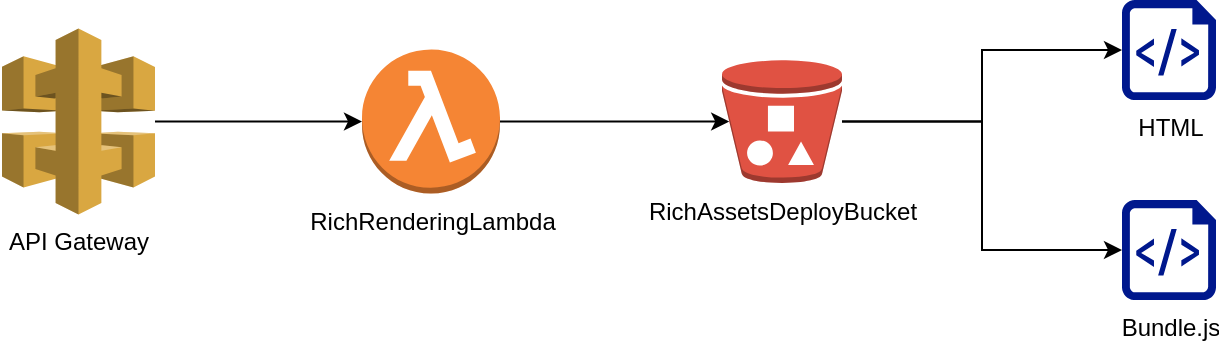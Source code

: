 <mxfile version="26.2.14">
  <diagram name="第 1 页" id="HmteNyJ8tClewV1FlfIS">
    <mxGraphModel dx="1773" dy="511" grid="1" gridSize="10" guides="1" tooltips="1" connect="1" arrows="1" fold="1" page="1" pageScale="1" pageWidth="827" pageHeight="1169" math="0" shadow="0">
      <root>
        <mxCell id="0" />
        <mxCell id="1" parent="0" />
        <mxCell id="ikWfeAi_N5jJVHAKg0Ye-1" value="RichAssetsDeployBucket" style="outlineConnect=0;dashed=0;verticalLabelPosition=bottom;verticalAlign=top;align=center;html=1;shape=mxgraph.aws3.bucket_with_objects;fillColor=#E05243;gradientColor=none;" vertex="1" parent="1">
          <mxGeometry x="320" y="130" width="60" height="61.5" as="geometry" />
        </mxCell>
        <mxCell id="ikWfeAi_N5jJVHAKg0Ye-3" value="HTML" style="sketch=0;aspect=fixed;pointerEvents=1;shadow=0;dashed=0;html=1;strokeColor=none;labelPosition=center;verticalLabelPosition=bottom;verticalAlign=top;align=center;fillColor=#00188D;shape=mxgraph.azure.script_file" vertex="1" parent="1">
          <mxGeometry x="520" y="100" width="47" height="50" as="geometry" />
        </mxCell>
        <mxCell id="ikWfeAi_N5jJVHAKg0Ye-4" value="Bundle.js" style="sketch=0;aspect=fixed;pointerEvents=1;shadow=0;dashed=0;html=1;strokeColor=none;labelPosition=center;verticalLabelPosition=bottom;verticalAlign=top;align=center;fillColor=#00188D;shape=mxgraph.azure.script_file" vertex="1" parent="1">
          <mxGeometry x="520" y="200" width="47" height="50" as="geometry" />
        </mxCell>
        <mxCell id="ikWfeAi_N5jJVHAKg0Ye-5" value="RichRenderingLambda" style="outlineConnect=0;dashed=0;verticalLabelPosition=bottom;verticalAlign=top;align=center;html=1;shape=mxgraph.aws3.lambda_function;fillColor=#F58534;gradientColor=none;" vertex="1" parent="1">
          <mxGeometry x="140" y="124.75" width="69" height="72" as="geometry" />
        </mxCell>
        <mxCell id="ikWfeAi_N5jJVHAKg0Ye-7" style="edgeStyle=orthogonalEdgeStyle;rounded=0;orthogonalLoop=1;jettySize=auto;html=1;entryX=0.06;entryY=0.5;entryDx=0;entryDy=0;entryPerimeter=0;" edge="1" parent="1" source="ikWfeAi_N5jJVHAKg0Ye-5" target="ikWfeAi_N5jJVHAKg0Ye-1">
          <mxGeometry relative="1" as="geometry" />
        </mxCell>
        <mxCell id="ikWfeAi_N5jJVHAKg0Ye-8" style="edgeStyle=orthogonalEdgeStyle;rounded=0;orthogonalLoop=1;jettySize=auto;html=1;entryX=0;entryY=0.5;entryDx=0;entryDy=0;entryPerimeter=0;" edge="1" parent="1" source="ikWfeAi_N5jJVHAKg0Ye-1" target="ikWfeAi_N5jJVHAKg0Ye-3">
          <mxGeometry relative="1" as="geometry" />
        </mxCell>
        <mxCell id="ikWfeAi_N5jJVHAKg0Ye-9" style="edgeStyle=orthogonalEdgeStyle;rounded=0;orthogonalLoop=1;jettySize=auto;html=1;entryX=0;entryY=0.5;entryDx=0;entryDy=0;entryPerimeter=0;" edge="1" parent="1" source="ikWfeAi_N5jJVHAKg0Ye-1" target="ikWfeAi_N5jJVHAKg0Ye-4">
          <mxGeometry relative="1" as="geometry" />
        </mxCell>
        <mxCell id="ikWfeAi_N5jJVHAKg0Ye-10" value="API Gateway" style="outlineConnect=0;dashed=0;verticalLabelPosition=bottom;verticalAlign=top;align=center;html=1;shape=mxgraph.aws3.api_gateway;fillColor=#D9A741;gradientColor=none;" vertex="1" parent="1">
          <mxGeometry x="-40" y="114.25" width="76.5" height="93" as="geometry" />
        </mxCell>
        <mxCell id="ikWfeAi_N5jJVHAKg0Ye-11" style="edgeStyle=orthogonalEdgeStyle;rounded=0;orthogonalLoop=1;jettySize=auto;html=1;entryX=0;entryY=0.5;entryDx=0;entryDy=0;entryPerimeter=0;" edge="1" parent="1" source="ikWfeAi_N5jJVHAKg0Ye-10" target="ikWfeAi_N5jJVHAKg0Ye-5">
          <mxGeometry relative="1" as="geometry" />
        </mxCell>
      </root>
    </mxGraphModel>
  </diagram>
</mxfile>
